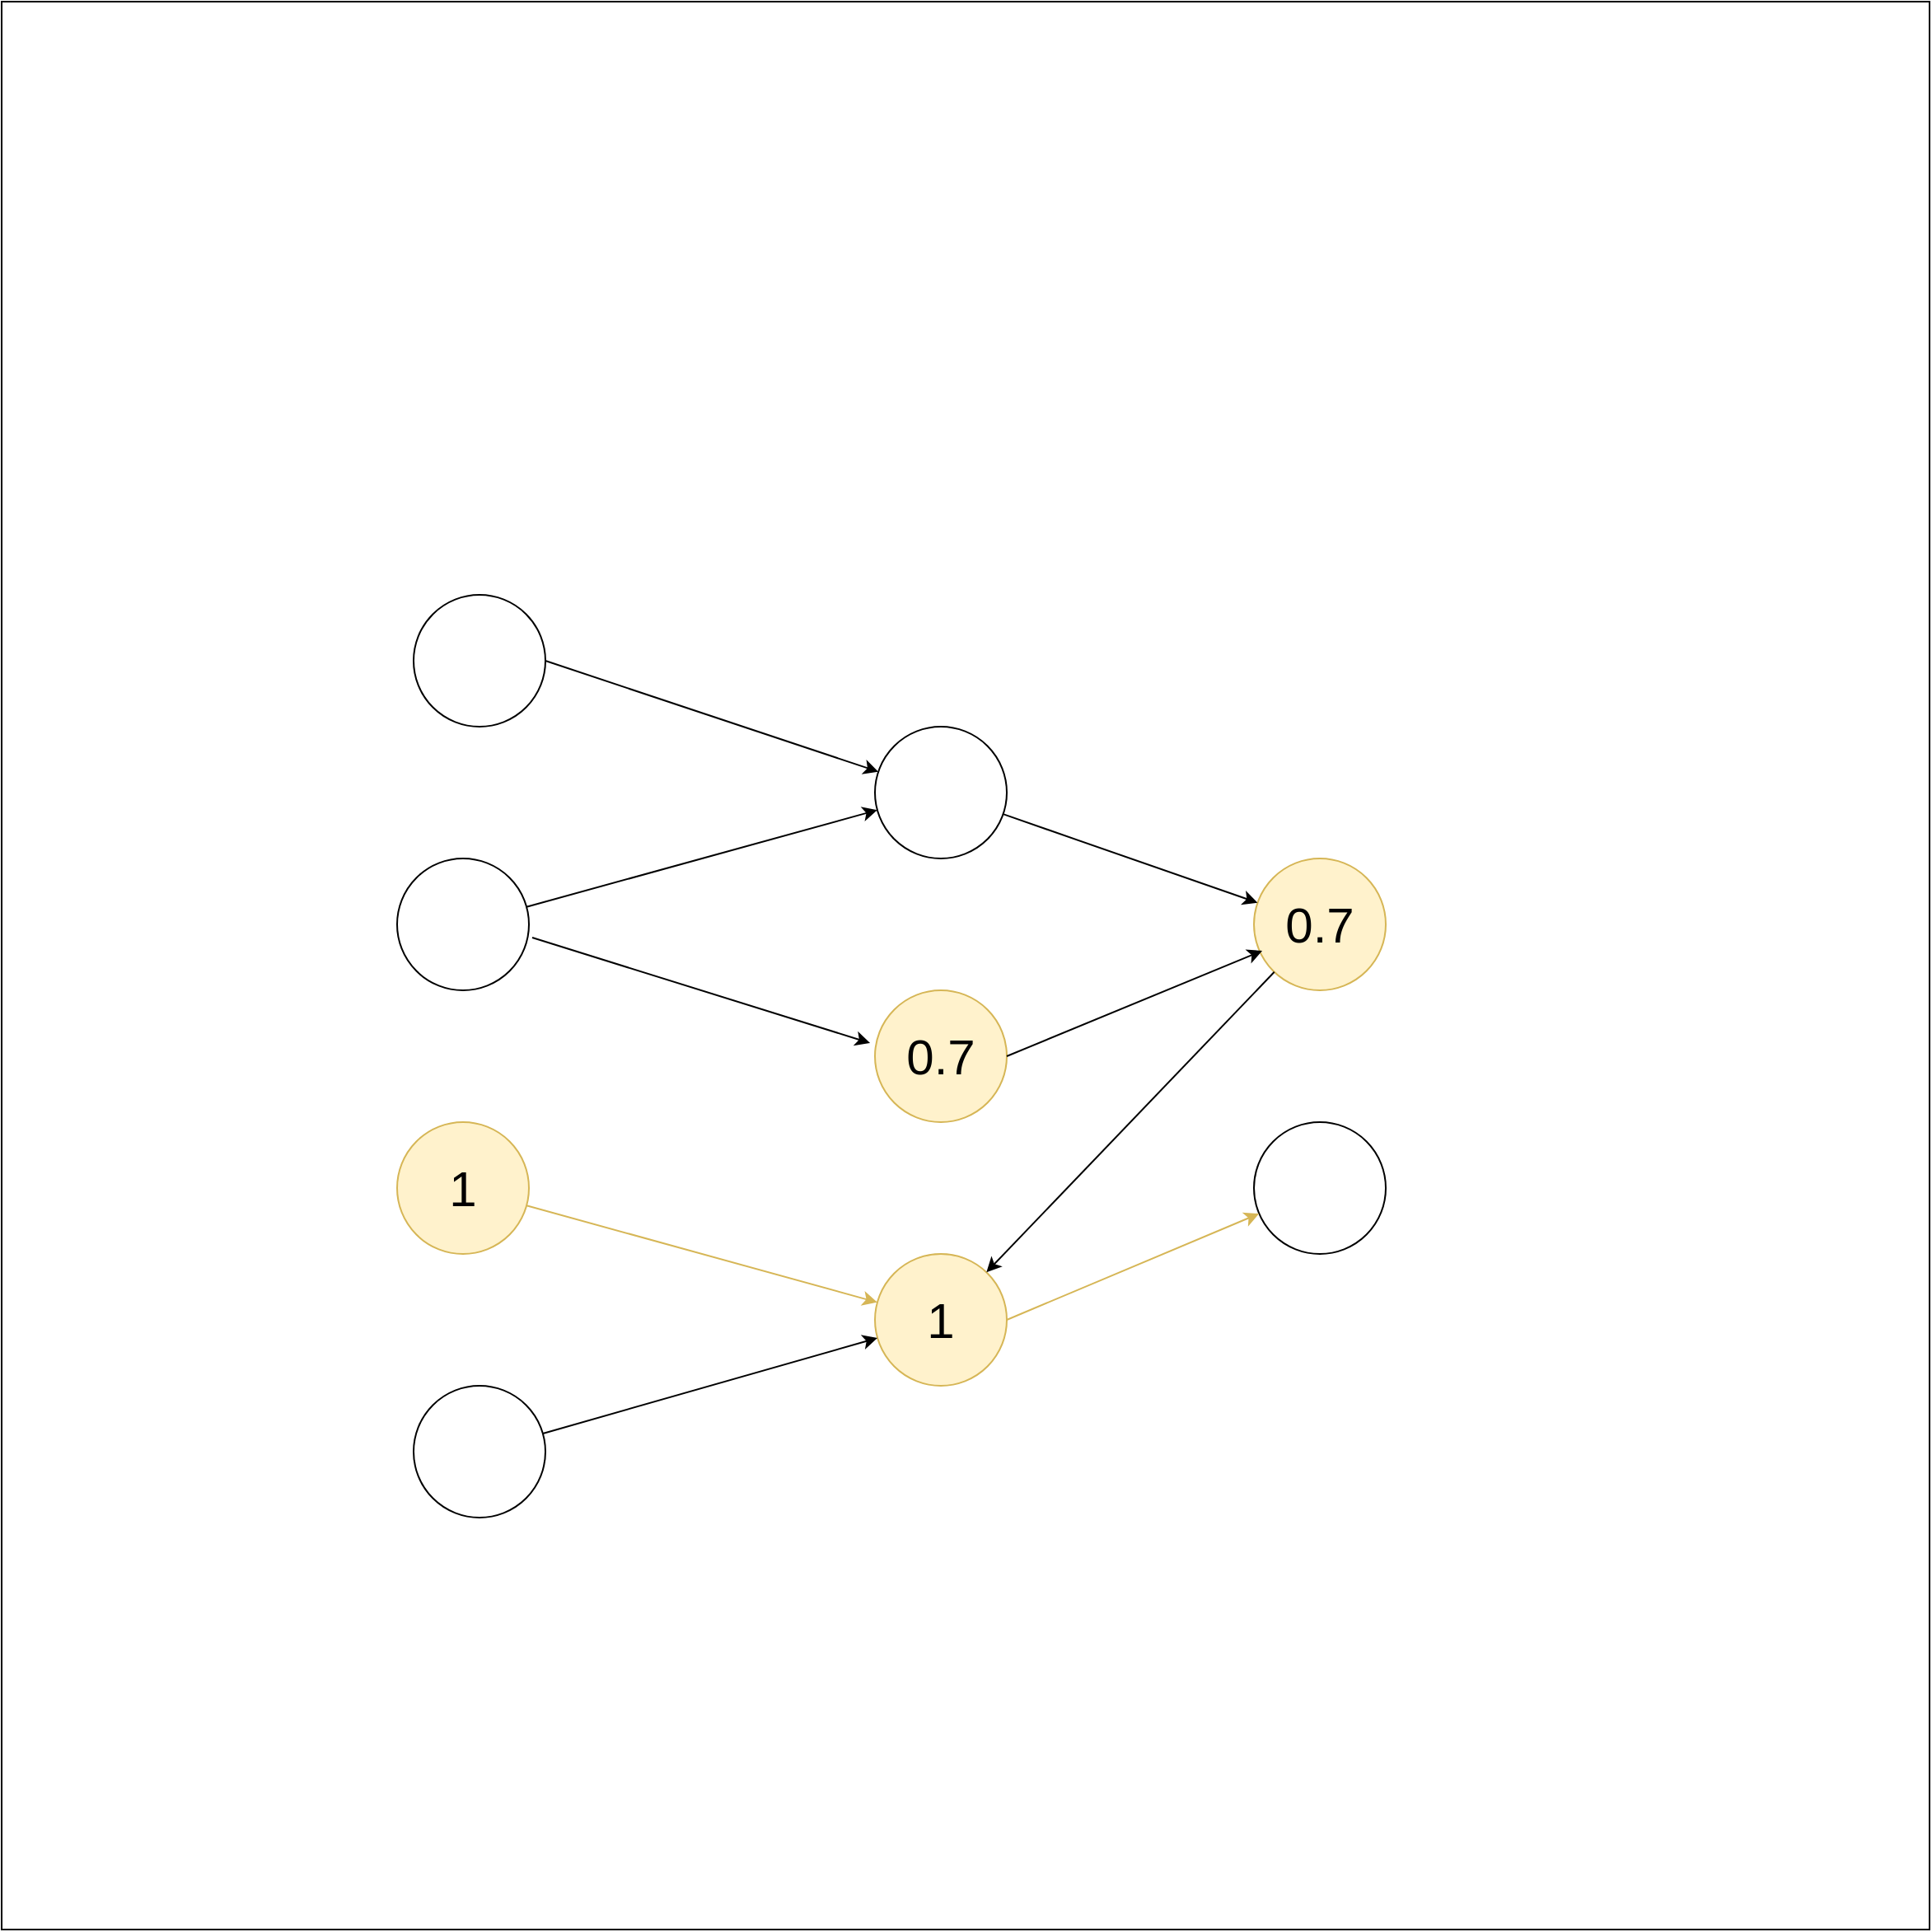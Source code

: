 <mxfile version="20.3.1" type="github"><diagram id="6NrG4L8YMdeU4cRq5bKQ" name="Page-1"><mxGraphModel dx="2202" dy="1893" grid="1" gridSize="10" guides="1" tooltips="1" connect="1" arrows="1" fold="1" page="1" pageScale="1" pageWidth="850" pageHeight="1100" math="0" shadow="0"><root><mxCell id="0"/><mxCell id="1" parent="0"/><mxCell id="v9xORlZulU85c1xM_5wr-1" value="" style="whiteSpace=wrap;html=1;aspect=fixed;fontSize=30;shadow=0;" parent="1" vertex="1"><mxGeometry x="-840" y="-330" width="1170" height="1170" as="geometry"/></mxCell><mxCell id="9A4aqB5_fYHDQotbymqq-1" value="" style="ellipse;whiteSpace=wrap;html=1;aspect=fixed;fontSize=30;" parent="1" vertex="1"><mxGeometry x="-590" y="30" width="80" height="80" as="geometry"/></mxCell><mxCell id="cI44RAF6GDUkBXrElIy0-2" value="" style="ellipse;whiteSpace=wrap;html=1;aspect=fixed;fontSize=30;" parent="1" vertex="1"><mxGeometry x="-600" y="190" width="80" height="80" as="geometry"/></mxCell><mxCell id="cI44RAF6GDUkBXrElIy0-3" value="1" style="ellipse;whiteSpace=wrap;html=1;aspect=fixed;fontSize=30;fillColor=#fff2cc;strokeColor=#d6b656;" parent="1" vertex="1"><mxGeometry x="-600" y="350" width="80" height="80" as="geometry"/></mxCell><mxCell id="cI44RAF6GDUkBXrElIy0-4" value="" style="ellipse;whiteSpace=wrap;html=1;aspect=fixed;fontSize=30;" parent="1" vertex="1"><mxGeometry x="-590" y="510" width="80" height="80" as="geometry"/></mxCell><mxCell id="cI44RAF6GDUkBXrElIy0-5" value="" style="ellipse;whiteSpace=wrap;html=1;aspect=fixed;fontSize=30;" parent="1" vertex="1"><mxGeometry x="-310" y="110" width="80" height="80" as="geometry"/></mxCell><mxCell id="cI44RAF6GDUkBXrElIy0-6" value="&lt;div&gt;0.7&lt;/div&gt;" style="ellipse;whiteSpace=wrap;html=1;aspect=fixed;fontSize=30;fillColor=#fff2cc;strokeColor=#d6b656;" parent="1" vertex="1"><mxGeometry x="-310" y="270" width="80" height="80" as="geometry"/></mxCell><mxCell id="cI44RAF6GDUkBXrElIy0-7" value="1" style="ellipse;whiteSpace=wrap;html=1;aspect=fixed;fontSize=30;fillColor=#fff2cc;strokeColor=#d6b656;" parent="1" vertex="1"><mxGeometry x="-310" y="430" width="80" height="80" as="geometry"/></mxCell><mxCell id="cI44RAF6GDUkBXrElIy0-8" value="0.7" style="ellipse;whiteSpace=wrap;html=1;aspect=fixed;fontSize=30;fillColor=#fff2cc;strokeColor=#d6b656;" parent="1" vertex="1"><mxGeometry x="-80" y="190" width="80" height="80" as="geometry"/></mxCell><mxCell id="cI44RAF6GDUkBXrElIy0-9" value="" style="ellipse;whiteSpace=wrap;html=1;aspect=fixed;fontSize=30;" parent="1" vertex="1"><mxGeometry x="-80" y="350" width="80" height="80" as="geometry"/></mxCell><mxCell id="CRC3c0U19tb7JDUUnIbQ-1" value="" style="endArrow=classic;html=1;rounded=0;exitX=1;exitY=0.5;exitDx=0;exitDy=0;fontSize=25;" parent="1" source="9A4aqB5_fYHDQotbymqq-1" target="cI44RAF6GDUkBXrElIy0-5" edge="1"><mxGeometry width="50" height="50" relative="1" as="geometry"><mxPoint x="-500" y="70" as="sourcePoint"/><mxPoint x="-130" y="320" as="targetPoint"/><Array as="points"/></mxGeometry></mxCell><mxCell id="CRC3c0U19tb7JDUUnIbQ-2" value="" style="endArrow=classic;html=1;rounded=0;fontSize=25;" parent="1" source="cI44RAF6GDUkBXrElIy0-2" target="cI44RAF6GDUkBXrElIy0-5" edge="1"><mxGeometry width="50" height="50" relative="1" as="geometry"><mxPoint x="-180" y="370" as="sourcePoint"/><mxPoint x="-130" y="320" as="targetPoint"/></mxGeometry></mxCell><mxCell id="CRC3c0U19tb7JDUUnIbQ-3" value="" style="endArrow=classic;html=1;rounded=0;exitX=1.025;exitY=0.6;exitDx=0;exitDy=0;exitPerimeter=0;entryX=-0.037;entryY=0.4;entryDx=0;entryDy=0;entryPerimeter=0;fontSize=25;" parent="1" source="cI44RAF6GDUkBXrElIy0-2" target="cI44RAF6GDUkBXrElIy0-6" edge="1"><mxGeometry width="50" height="50" relative="1" as="geometry"><mxPoint x="-180" y="370" as="sourcePoint"/><mxPoint x="-130" y="320" as="targetPoint"/><Array as="points"/></mxGeometry></mxCell><mxCell id="CRC3c0U19tb7JDUUnIbQ-4" value="" style="endArrow=classic;html=1;rounded=0;exitX=1;exitY=0.5;exitDx=0;exitDy=0;entryX=0.063;entryY=0.7;entryDx=0;entryDy=0;entryPerimeter=0;" parent="1" source="cI44RAF6GDUkBXrElIy0-6" target="cI44RAF6GDUkBXrElIy0-8" edge="1"><mxGeometry width="50" height="50" relative="1" as="geometry"><mxPoint x="-180" y="370" as="sourcePoint"/><mxPoint x="-130" y="320" as="targetPoint"/></mxGeometry></mxCell><mxCell id="CRC3c0U19tb7JDUUnIbQ-5" value="" style="endArrow=classic;html=1;rounded=0;" parent="1" source="cI44RAF6GDUkBXrElIy0-5" target="cI44RAF6GDUkBXrElIy0-8" edge="1"><mxGeometry width="50" height="50" relative="1" as="geometry"><mxPoint x="-180" y="370" as="sourcePoint"/><mxPoint x="-130" y="320" as="targetPoint"/></mxGeometry></mxCell><mxCell id="CRC3c0U19tb7JDUUnIbQ-6" value="" style="endArrow=classic;html=1;rounded=0;" parent="1" source="cI44RAF6GDUkBXrElIy0-8" target="cI44RAF6GDUkBXrElIy0-7" edge="1"><mxGeometry width="50" height="50" relative="1" as="geometry"><mxPoint x="-180" y="370" as="sourcePoint"/><mxPoint x="-130" y="320" as="targetPoint"/></mxGeometry></mxCell><mxCell id="CRC3c0U19tb7JDUUnIbQ-7" value="" style="endArrow=classic;html=1;rounded=0;fillColor=#fff2cc;strokeColor=#d6b656;" parent="1" source="cI44RAF6GDUkBXrElIy0-3" target="cI44RAF6GDUkBXrElIy0-7" edge="1"><mxGeometry width="50" height="50" relative="1" as="geometry"><mxPoint x="-180" y="370" as="sourcePoint"/><mxPoint x="-130" y="320" as="targetPoint"/></mxGeometry></mxCell><mxCell id="CRC3c0U19tb7JDUUnIbQ-8" value="" style="endArrow=classic;html=1;rounded=0;" parent="1" source="cI44RAF6GDUkBXrElIy0-4" target="cI44RAF6GDUkBXrElIy0-7" edge="1"><mxGeometry width="50" height="50" relative="1" as="geometry"><mxPoint x="-180" y="370" as="sourcePoint"/><mxPoint x="-130" y="320" as="targetPoint"/></mxGeometry></mxCell><mxCell id="CRC3c0U19tb7JDUUnIbQ-9" value="" style="endArrow=classic;html=1;rounded=0;exitX=1;exitY=0.5;exitDx=0;exitDy=0;fillColor=#fff2cc;strokeColor=#d6b656;" parent="1" source="cI44RAF6GDUkBXrElIy0-7" target="cI44RAF6GDUkBXrElIy0-9" edge="1"><mxGeometry width="50" height="50" relative="1" as="geometry"><mxPoint x="-180" y="370" as="sourcePoint"/><mxPoint x="-130" y="320" as="targetPoint"/></mxGeometry></mxCell></root></mxGraphModel></diagram></mxfile>